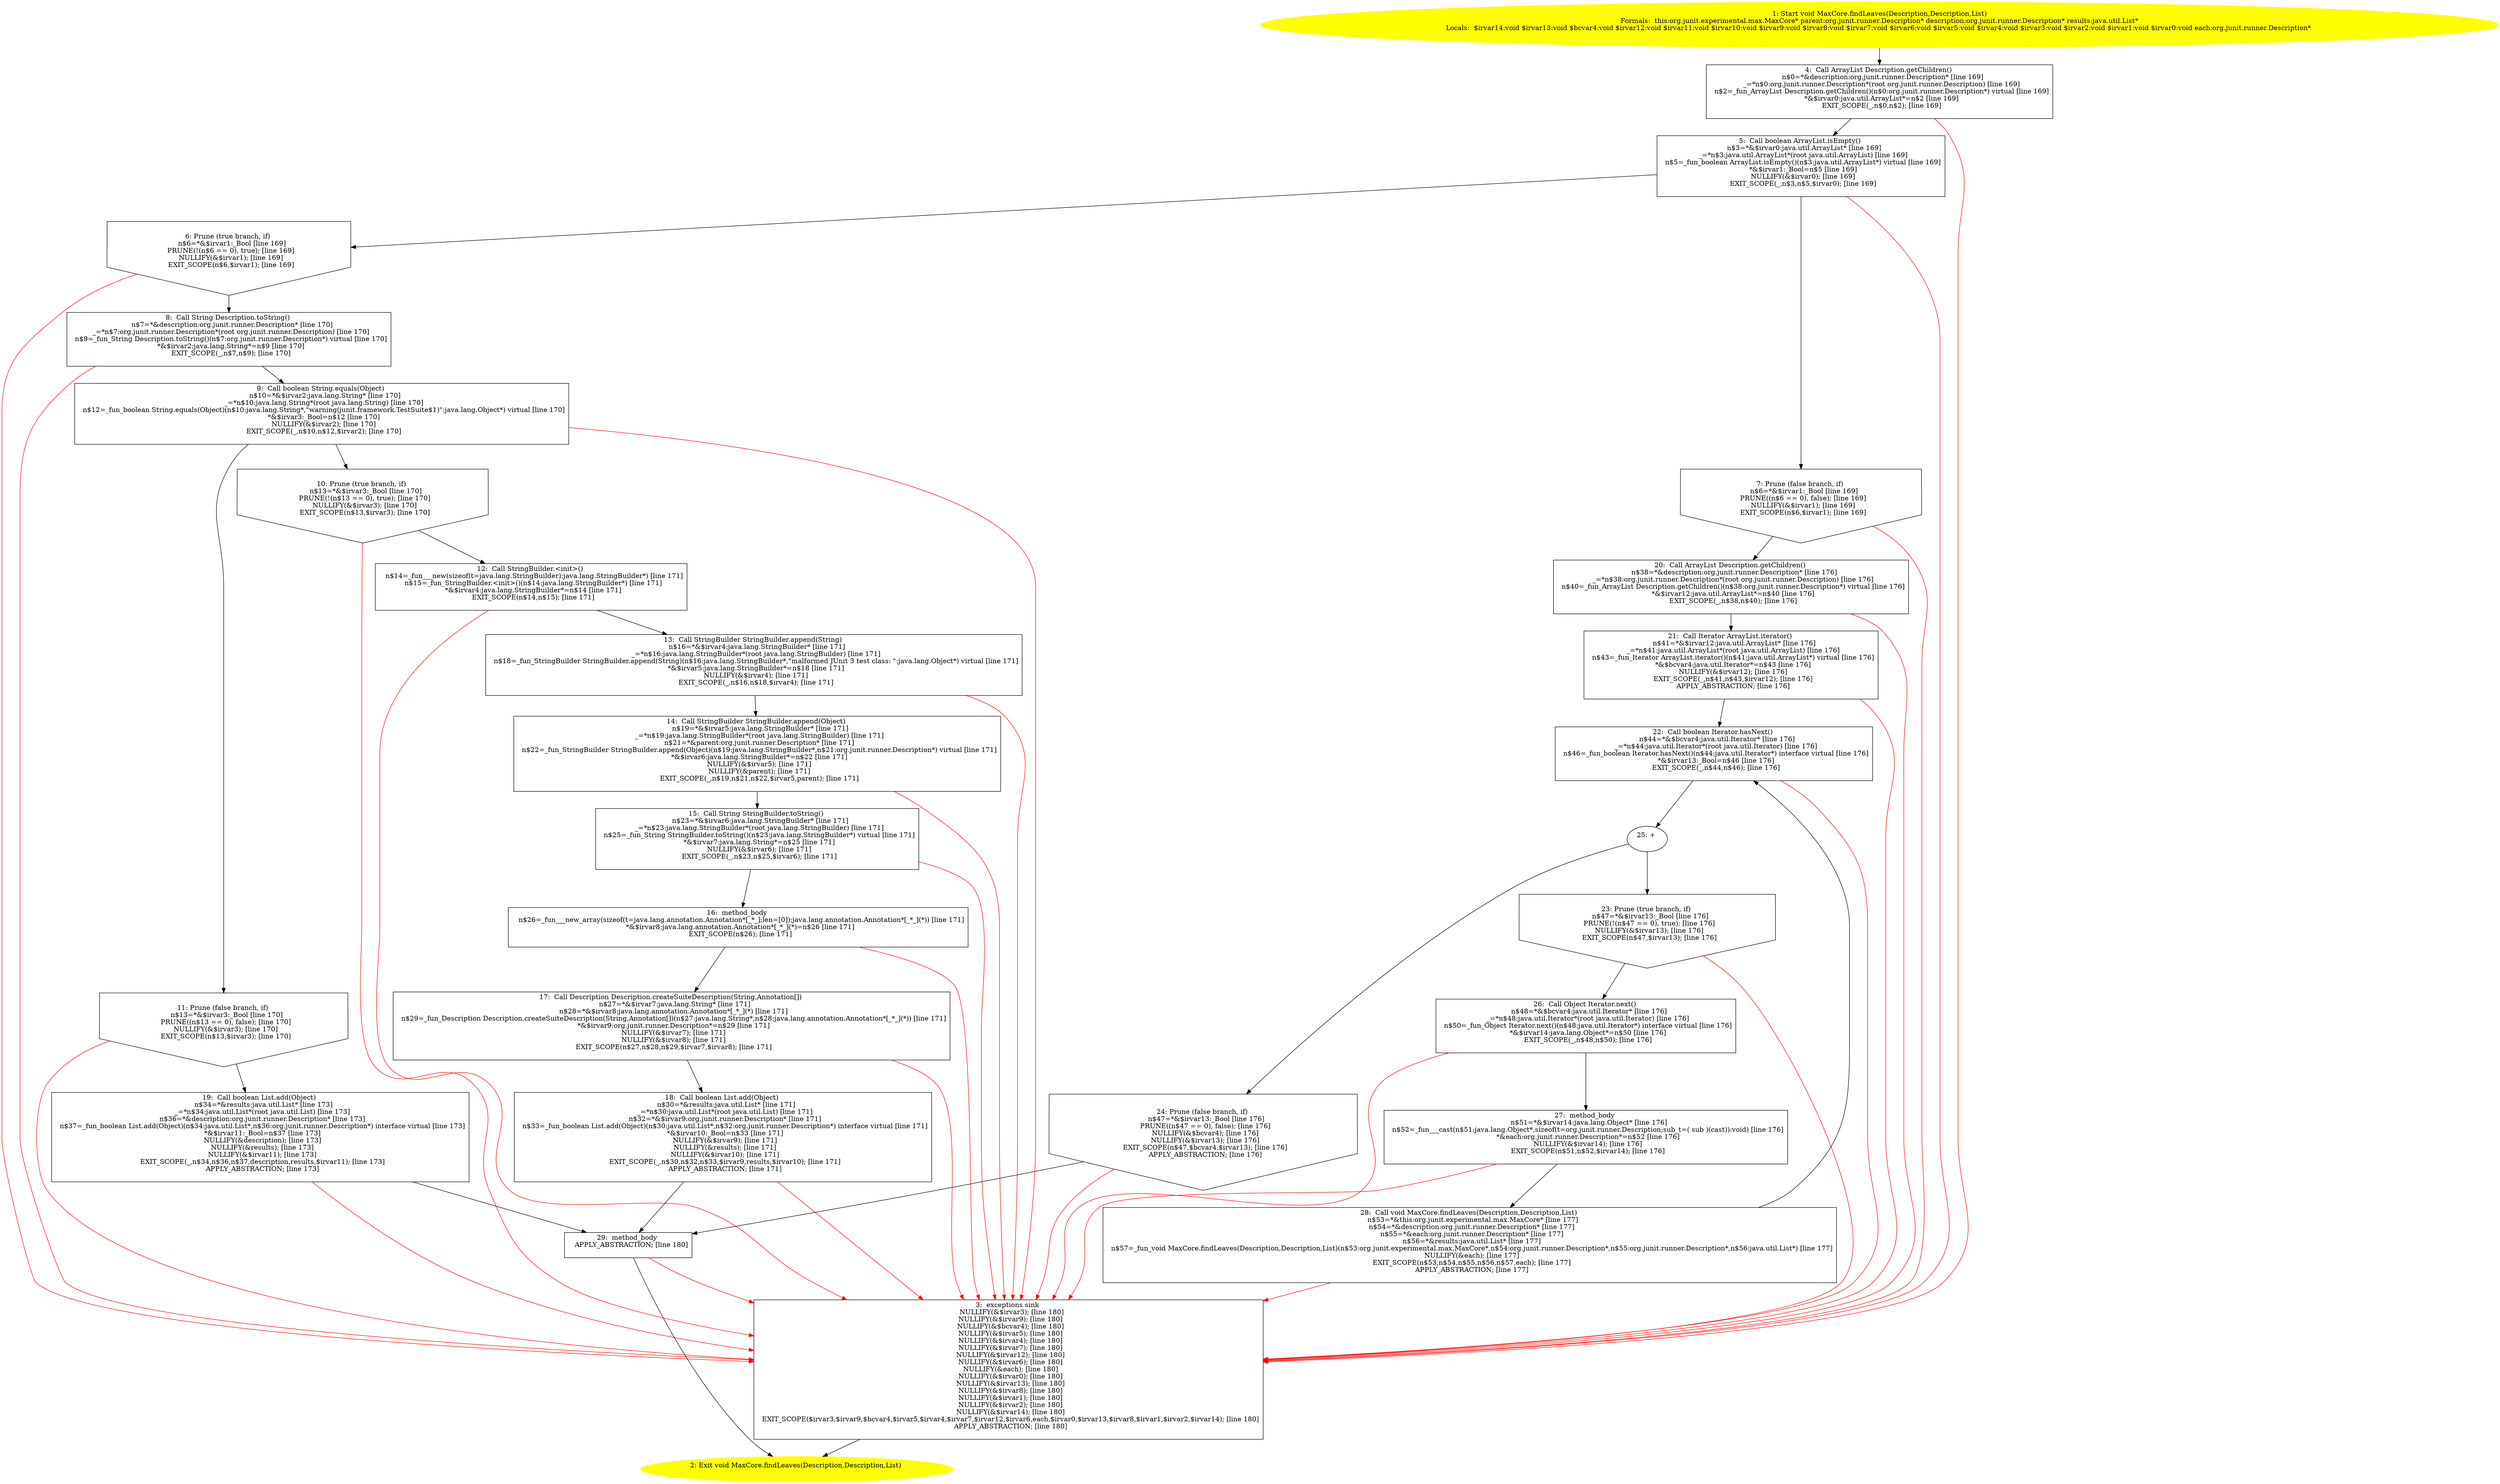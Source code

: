 /* @generated */
digraph cfg {
"org.junit.experimental.max.MaxCore.findLeaves(org.junit.runner.Description,org.junit.runner.Descript.fb6b1d20c315287fec76f5dd380b1573_1" [label="1: Start void MaxCore.findLeaves(Description,Description,List)\nFormals:  this:org.junit.experimental.max.MaxCore* parent:org.junit.runner.Description* description:org.junit.runner.Description* results:java.util.List*\nLocals:  $irvar14:void $irvar13:void $bcvar4:void $irvar12:void $irvar11:void $irvar10:void $irvar9:void $irvar8:void $irvar7:void $irvar6:void $irvar5:void $irvar4:void $irvar3:void $irvar2:void $irvar1:void $irvar0:void each:org.junit.runner.Description* \n  " color=yellow style=filled]
	

	 "org.junit.experimental.max.MaxCore.findLeaves(org.junit.runner.Description,org.junit.runner.Descript.fb6b1d20c315287fec76f5dd380b1573_1" -> "org.junit.experimental.max.MaxCore.findLeaves(org.junit.runner.Description,org.junit.runner.Descript.fb6b1d20c315287fec76f5dd380b1573_4" ;
"org.junit.experimental.max.MaxCore.findLeaves(org.junit.runner.Description,org.junit.runner.Descript.fb6b1d20c315287fec76f5dd380b1573_2" [label="2: Exit void MaxCore.findLeaves(Description,Description,List) \n  " color=yellow style=filled]
	

"org.junit.experimental.max.MaxCore.findLeaves(org.junit.runner.Description,org.junit.runner.Descript.fb6b1d20c315287fec76f5dd380b1573_3" [label="3:  exceptions sink \n   NULLIFY(&$irvar3); [line 180]\n  NULLIFY(&$irvar9); [line 180]\n  NULLIFY(&$bcvar4); [line 180]\n  NULLIFY(&$irvar5); [line 180]\n  NULLIFY(&$irvar4); [line 180]\n  NULLIFY(&$irvar7); [line 180]\n  NULLIFY(&$irvar12); [line 180]\n  NULLIFY(&$irvar6); [line 180]\n  NULLIFY(&each); [line 180]\n  NULLIFY(&$irvar0); [line 180]\n  NULLIFY(&$irvar13); [line 180]\n  NULLIFY(&$irvar8); [line 180]\n  NULLIFY(&$irvar1); [line 180]\n  NULLIFY(&$irvar2); [line 180]\n  NULLIFY(&$irvar14); [line 180]\n  EXIT_SCOPE($irvar3,$irvar9,$bcvar4,$irvar5,$irvar4,$irvar7,$irvar12,$irvar6,each,$irvar0,$irvar13,$irvar8,$irvar1,$irvar2,$irvar14); [line 180]\n  APPLY_ABSTRACTION; [line 180]\n " shape="box"]
	

	 "org.junit.experimental.max.MaxCore.findLeaves(org.junit.runner.Description,org.junit.runner.Descript.fb6b1d20c315287fec76f5dd380b1573_3" -> "org.junit.experimental.max.MaxCore.findLeaves(org.junit.runner.Description,org.junit.runner.Descript.fb6b1d20c315287fec76f5dd380b1573_2" ;
"org.junit.experimental.max.MaxCore.findLeaves(org.junit.runner.Description,org.junit.runner.Descript.fb6b1d20c315287fec76f5dd380b1573_4" [label="4:  Call ArrayList Description.getChildren() \n   n$0=*&description:org.junit.runner.Description* [line 169]\n  _=*n$0:org.junit.runner.Description*(root org.junit.runner.Description) [line 169]\n  n$2=_fun_ArrayList Description.getChildren()(n$0:org.junit.runner.Description*) virtual [line 169]\n  *&$irvar0:java.util.ArrayList*=n$2 [line 169]\n  EXIT_SCOPE(_,n$0,n$2); [line 169]\n " shape="box"]
	

	 "org.junit.experimental.max.MaxCore.findLeaves(org.junit.runner.Description,org.junit.runner.Descript.fb6b1d20c315287fec76f5dd380b1573_4" -> "org.junit.experimental.max.MaxCore.findLeaves(org.junit.runner.Description,org.junit.runner.Descript.fb6b1d20c315287fec76f5dd380b1573_5" ;
	 "org.junit.experimental.max.MaxCore.findLeaves(org.junit.runner.Description,org.junit.runner.Descript.fb6b1d20c315287fec76f5dd380b1573_4" -> "org.junit.experimental.max.MaxCore.findLeaves(org.junit.runner.Description,org.junit.runner.Descript.fb6b1d20c315287fec76f5dd380b1573_3" [color="red" ];
"org.junit.experimental.max.MaxCore.findLeaves(org.junit.runner.Description,org.junit.runner.Descript.fb6b1d20c315287fec76f5dd380b1573_5" [label="5:  Call boolean ArrayList.isEmpty() \n   n$3=*&$irvar0:java.util.ArrayList* [line 169]\n  _=*n$3:java.util.ArrayList*(root java.util.ArrayList) [line 169]\n  n$5=_fun_boolean ArrayList.isEmpty()(n$3:java.util.ArrayList*) virtual [line 169]\n  *&$irvar1:_Bool=n$5 [line 169]\n  NULLIFY(&$irvar0); [line 169]\n  EXIT_SCOPE(_,n$3,n$5,$irvar0); [line 169]\n " shape="box"]
	

	 "org.junit.experimental.max.MaxCore.findLeaves(org.junit.runner.Description,org.junit.runner.Descript.fb6b1d20c315287fec76f5dd380b1573_5" -> "org.junit.experimental.max.MaxCore.findLeaves(org.junit.runner.Description,org.junit.runner.Descript.fb6b1d20c315287fec76f5dd380b1573_6" ;
	 "org.junit.experimental.max.MaxCore.findLeaves(org.junit.runner.Description,org.junit.runner.Descript.fb6b1d20c315287fec76f5dd380b1573_5" -> "org.junit.experimental.max.MaxCore.findLeaves(org.junit.runner.Description,org.junit.runner.Descript.fb6b1d20c315287fec76f5dd380b1573_7" ;
	 "org.junit.experimental.max.MaxCore.findLeaves(org.junit.runner.Description,org.junit.runner.Descript.fb6b1d20c315287fec76f5dd380b1573_5" -> "org.junit.experimental.max.MaxCore.findLeaves(org.junit.runner.Description,org.junit.runner.Descript.fb6b1d20c315287fec76f5dd380b1573_3" [color="red" ];
"org.junit.experimental.max.MaxCore.findLeaves(org.junit.runner.Description,org.junit.runner.Descript.fb6b1d20c315287fec76f5dd380b1573_6" [label="6: Prune (true branch, if) \n   n$6=*&$irvar1:_Bool [line 169]\n  PRUNE(!(n$6 == 0), true); [line 169]\n  NULLIFY(&$irvar1); [line 169]\n  EXIT_SCOPE(n$6,$irvar1); [line 169]\n " shape="invhouse"]
	

	 "org.junit.experimental.max.MaxCore.findLeaves(org.junit.runner.Description,org.junit.runner.Descript.fb6b1d20c315287fec76f5dd380b1573_6" -> "org.junit.experimental.max.MaxCore.findLeaves(org.junit.runner.Description,org.junit.runner.Descript.fb6b1d20c315287fec76f5dd380b1573_8" ;
	 "org.junit.experimental.max.MaxCore.findLeaves(org.junit.runner.Description,org.junit.runner.Descript.fb6b1d20c315287fec76f5dd380b1573_6" -> "org.junit.experimental.max.MaxCore.findLeaves(org.junit.runner.Description,org.junit.runner.Descript.fb6b1d20c315287fec76f5dd380b1573_3" [color="red" ];
"org.junit.experimental.max.MaxCore.findLeaves(org.junit.runner.Description,org.junit.runner.Descript.fb6b1d20c315287fec76f5dd380b1573_7" [label="7: Prune (false branch, if) \n   n$6=*&$irvar1:_Bool [line 169]\n  PRUNE((n$6 == 0), false); [line 169]\n  NULLIFY(&$irvar1); [line 169]\n  EXIT_SCOPE(n$6,$irvar1); [line 169]\n " shape="invhouse"]
	

	 "org.junit.experimental.max.MaxCore.findLeaves(org.junit.runner.Description,org.junit.runner.Descript.fb6b1d20c315287fec76f5dd380b1573_7" -> "org.junit.experimental.max.MaxCore.findLeaves(org.junit.runner.Description,org.junit.runner.Descript.fb6b1d20c315287fec76f5dd380b1573_20" ;
	 "org.junit.experimental.max.MaxCore.findLeaves(org.junit.runner.Description,org.junit.runner.Descript.fb6b1d20c315287fec76f5dd380b1573_7" -> "org.junit.experimental.max.MaxCore.findLeaves(org.junit.runner.Description,org.junit.runner.Descript.fb6b1d20c315287fec76f5dd380b1573_3" [color="red" ];
"org.junit.experimental.max.MaxCore.findLeaves(org.junit.runner.Description,org.junit.runner.Descript.fb6b1d20c315287fec76f5dd380b1573_8" [label="8:  Call String Description.toString() \n   n$7=*&description:org.junit.runner.Description* [line 170]\n  _=*n$7:org.junit.runner.Description*(root org.junit.runner.Description) [line 170]\n  n$9=_fun_String Description.toString()(n$7:org.junit.runner.Description*) virtual [line 170]\n  *&$irvar2:java.lang.String*=n$9 [line 170]\n  EXIT_SCOPE(_,n$7,n$9); [line 170]\n " shape="box"]
	

	 "org.junit.experimental.max.MaxCore.findLeaves(org.junit.runner.Description,org.junit.runner.Descript.fb6b1d20c315287fec76f5dd380b1573_8" -> "org.junit.experimental.max.MaxCore.findLeaves(org.junit.runner.Description,org.junit.runner.Descript.fb6b1d20c315287fec76f5dd380b1573_9" ;
	 "org.junit.experimental.max.MaxCore.findLeaves(org.junit.runner.Description,org.junit.runner.Descript.fb6b1d20c315287fec76f5dd380b1573_8" -> "org.junit.experimental.max.MaxCore.findLeaves(org.junit.runner.Description,org.junit.runner.Descript.fb6b1d20c315287fec76f5dd380b1573_3" [color="red" ];
"org.junit.experimental.max.MaxCore.findLeaves(org.junit.runner.Description,org.junit.runner.Descript.fb6b1d20c315287fec76f5dd380b1573_9" [label="9:  Call boolean String.equals(Object) \n   n$10=*&$irvar2:java.lang.String* [line 170]\n  _=*n$10:java.lang.String*(root java.lang.String) [line 170]\n  n$12=_fun_boolean String.equals(Object)(n$10:java.lang.String*,\"warning(junit.framework.TestSuite$1)\":java.lang.Object*) virtual [line 170]\n  *&$irvar3:_Bool=n$12 [line 170]\n  NULLIFY(&$irvar2); [line 170]\n  EXIT_SCOPE(_,n$10,n$12,$irvar2); [line 170]\n " shape="box"]
	

	 "org.junit.experimental.max.MaxCore.findLeaves(org.junit.runner.Description,org.junit.runner.Descript.fb6b1d20c315287fec76f5dd380b1573_9" -> "org.junit.experimental.max.MaxCore.findLeaves(org.junit.runner.Description,org.junit.runner.Descript.fb6b1d20c315287fec76f5dd380b1573_10" ;
	 "org.junit.experimental.max.MaxCore.findLeaves(org.junit.runner.Description,org.junit.runner.Descript.fb6b1d20c315287fec76f5dd380b1573_9" -> "org.junit.experimental.max.MaxCore.findLeaves(org.junit.runner.Description,org.junit.runner.Descript.fb6b1d20c315287fec76f5dd380b1573_11" ;
	 "org.junit.experimental.max.MaxCore.findLeaves(org.junit.runner.Description,org.junit.runner.Descript.fb6b1d20c315287fec76f5dd380b1573_9" -> "org.junit.experimental.max.MaxCore.findLeaves(org.junit.runner.Description,org.junit.runner.Descript.fb6b1d20c315287fec76f5dd380b1573_3" [color="red" ];
"org.junit.experimental.max.MaxCore.findLeaves(org.junit.runner.Description,org.junit.runner.Descript.fb6b1d20c315287fec76f5dd380b1573_10" [label="10: Prune (true branch, if) \n   n$13=*&$irvar3:_Bool [line 170]\n  PRUNE(!(n$13 == 0), true); [line 170]\n  NULLIFY(&$irvar3); [line 170]\n  EXIT_SCOPE(n$13,$irvar3); [line 170]\n " shape="invhouse"]
	

	 "org.junit.experimental.max.MaxCore.findLeaves(org.junit.runner.Description,org.junit.runner.Descript.fb6b1d20c315287fec76f5dd380b1573_10" -> "org.junit.experimental.max.MaxCore.findLeaves(org.junit.runner.Description,org.junit.runner.Descript.fb6b1d20c315287fec76f5dd380b1573_12" ;
	 "org.junit.experimental.max.MaxCore.findLeaves(org.junit.runner.Description,org.junit.runner.Descript.fb6b1d20c315287fec76f5dd380b1573_10" -> "org.junit.experimental.max.MaxCore.findLeaves(org.junit.runner.Description,org.junit.runner.Descript.fb6b1d20c315287fec76f5dd380b1573_3" [color="red" ];
"org.junit.experimental.max.MaxCore.findLeaves(org.junit.runner.Description,org.junit.runner.Descript.fb6b1d20c315287fec76f5dd380b1573_11" [label="11: Prune (false branch, if) \n   n$13=*&$irvar3:_Bool [line 170]\n  PRUNE((n$13 == 0), false); [line 170]\n  NULLIFY(&$irvar3); [line 170]\n  EXIT_SCOPE(n$13,$irvar3); [line 170]\n " shape="invhouse"]
	

	 "org.junit.experimental.max.MaxCore.findLeaves(org.junit.runner.Description,org.junit.runner.Descript.fb6b1d20c315287fec76f5dd380b1573_11" -> "org.junit.experimental.max.MaxCore.findLeaves(org.junit.runner.Description,org.junit.runner.Descript.fb6b1d20c315287fec76f5dd380b1573_19" ;
	 "org.junit.experimental.max.MaxCore.findLeaves(org.junit.runner.Description,org.junit.runner.Descript.fb6b1d20c315287fec76f5dd380b1573_11" -> "org.junit.experimental.max.MaxCore.findLeaves(org.junit.runner.Description,org.junit.runner.Descript.fb6b1d20c315287fec76f5dd380b1573_3" [color="red" ];
"org.junit.experimental.max.MaxCore.findLeaves(org.junit.runner.Description,org.junit.runner.Descript.fb6b1d20c315287fec76f5dd380b1573_12" [label="12:  Call StringBuilder.<init>() \n   n$14=_fun___new(sizeof(t=java.lang.StringBuilder):java.lang.StringBuilder*) [line 171]\n  n$15=_fun_StringBuilder.<init>()(n$14:java.lang.StringBuilder*) [line 171]\n  *&$irvar4:java.lang.StringBuilder*=n$14 [line 171]\n  EXIT_SCOPE(n$14,n$15); [line 171]\n " shape="box"]
	

	 "org.junit.experimental.max.MaxCore.findLeaves(org.junit.runner.Description,org.junit.runner.Descript.fb6b1d20c315287fec76f5dd380b1573_12" -> "org.junit.experimental.max.MaxCore.findLeaves(org.junit.runner.Description,org.junit.runner.Descript.fb6b1d20c315287fec76f5dd380b1573_13" ;
	 "org.junit.experimental.max.MaxCore.findLeaves(org.junit.runner.Description,org.junit.runner.Descript.fb6b1d20c315287fec76f5dd380b1573_12" -> "org.junit.experimental.max.MaxCore.findLeaves(org.junit.runner.Description,org.junit.runner.Descript.fb6b1d20c315287fec76f5dd380b1573_3" [color="red" ];
"org.junit.experimental.max.MaxCore.findLeaves(org.junit.runner.Description,org.junit.runner.Descript.fb6b1d20c315287fec76f5dd380b1573_13" [label="13:  Call StringBuilder StringBuilder.append(String) \n   n$16=*&$irvar4:java.lang.StringBuilder* [line 171]\n  _=*n$16:java.lang.StringBuilder*(root java.lang.StringBuilder) [line 171]\n  n$18=_fun_StringBuilder StringBuilder.append(String)(n$16:java.lang.StringBuilder*,\"malformed JUnit 3 test class: \":java.lang.Object*) virtual [line 171]\n  *&$irvar5:java.lang.StringBuilder*=n$18 [line 171]\n  NULLIFY(&$irvar4); [line 171]\n  EXIT_SCOPE(_,n$16,n$18,$irvar4); [line 171]\n " shape="box"]
	

	 "org.junit.experimental.max.MaxCore.findLeaves(org.junit.runner.Description,org.junit.runner.Descript.fb6b1d20c315287fec76f5dd380b1573_13" -> "org.junit.experimental.max.MaxCore.findLeaves(org.junit.runner.Description,org.junit.runner.Descript.fb6b1d20c315287fec76f5dd380b1573_14" ;
	 "org.junit.experimental.max.MaxCore.findLeaves(org.junit.runner.Description,org.junit.runner.Descript.fb6b1d20c315287fec76f5dd380b1573_13" -> "org.junit.experimental.max.MaxCore.findLeaves(org.junit.runner.Description,org.junit.runner.Descript.fb6b1d20c315287fec76f5dd380b1573_3" [color="red" ];
"org.junit.experimental.max.MaxCore.findLeaves(org.junit.runner.Description,org.junit.runner.Descript.fb6b1d20c315287fec76f5dd380b1573_14" [label="14:  Call StringBuilder StringBuilder.append(Object) \n   n$19=*&$irvar5:java.lang.StringBuilder* [line 171]\n  _=*n$19:java.lang.StringBuilder*(root java.lang.StringBuilder) [line 171]\n  n$21=*&parent:org.junit.runner.Description* [line 171]\n  n$22=_fun_StringBuilder StringBuilder.append(Object)(n$19:java.lang.StringBuilder*,n$21:org.junit.runner.Description*) virtual [line 171]\n  *&$irvar6:java.lang.StringBuilder*=n$22 [line 171]\n  NULLIFY(&$irvar5); [line 171]\n  NULLIFY(&parent); [line 171]\n  EXIT_SCOPE(_,n$19,n$21,n$22,$irvar5,parent); [line 171]\n " shape="box"]
	

	 "org.junit.experimental.max.MaxCore.findLeaves(org.junit.runner.Description,org.junit.runner.Descript.fb6b1d20c315287fec76f5dd380b1573_14" -> "org.junit.experimental.max.MaxCore.findLeaves(org.junit.runner.Description,org.junit.runner.Descript.fb6b1d20c315287fec76f5dd380b1573_15" ;
	 "org.junit.experimental.max.MaxCore.findLeaves(org.junit.runner.Description,org.junit.runner.Descript.fb6b1d20c315287fec76f5dd380b1573_14" -> "org.junit.experimental.max.MaxCore.findLeaves(org.junit.runner.Description,org.junit.runner.Descript.fb6b1d20c315287fec76f5dd380b1573_3" [color="red" ];
"org.junit.experimental.max.MaxCore.findLeaves(org.junit.runner.Description,org.junit.runner.Descript.fb6b1d20c315287fec76f5dd380b1573_15" [label="15:  Call String StringBuilder.toString() \n   n$23=*&$irvar6:java.lang.StringBuilder* [line 171]\n  _=*n$23:java.lang.StringBuilder*(root java.lang.StringBuilder) [line 171]\n  n$25=_fun_String StringBuilder.toString()(n$23:java.lang.StringBuilder*) virtual [line 171]\n  *&$irvar7:java.lang.String*=n$25 [line 171]\n  NULLIFY(&$irvar6); [line 171]\n  EXIT_SCOPE(_,n$23,n$25,$irvar6); [line 171]\n " shape="box"]
	

	 "org.junit.experimental.max.MaxCore.findLeaves(org.junit.runner.Description,org.junit.runner.Descript.fb6b1d20c315287fec76f5dd380b1573_15" -> "org.junit.experimental.max.MaxCore.findLeaves(org.junit.runner.Description,org.junit.runner.Descript.fb6b1d20c315287fec76f5dd380b1573_16" ;
	 "org.junit.experimental.max.MaxCore.findLeaves(org.junit.runner.Description,org.junit.runner.Descript.fb6b1d20c315287fec76f5dd380b1573_15" -> "org.junit.experimental.max.MaxCore.findLeaves(org.junit.runner.Description,org.junit.runner.Descript.fb6b1d20c315287fec76f5dd380b1573_3" [color="red" ];
"org.junit.experimental.max.MaxCore.findLeaves(org.junit.runner.Description,org.junit.runner.Descript.fb6b1d20c315287fec76f5dd380b1573_16" [label="16:  method_body \n   n$26=_fun___new_array(sizeof(t=java.lang.annotation.Annotation*[_*_];len=[0]):java.lang.annotation.Annotation*[_*_](*)) [line 171]\n  *&$irvar8:java.lang.annotation.Annotation*[_*_](*)=n$26 [line 171]\n  EXIT_SCOPE(n$26); [line 171]\n " shape="box"]
	

	 "org.junit.experimental.max.MaxCore.findLeaves(org.junit.runner.Description,org.junit.runner.Descript.fb6b1d20c315287fec76f5dd380b1573_16" -> "org.junit.experimental.max.MaxCore.findLeaves(org.junit.runner.Description,org.junit.runner.Descript.fb6b1d20c315287fec76f5dd380b1573_17" ;
	 "org.junit.experimental.max.MaxCore.findLeaves(org.junit.runner.Description,org.junit.runner.Descript.fb6b1d20c315287fec76f5dd380b1573_16" -> "org.junit.experimental.max.MaxCore.findLeaves(org.junit.runner.Description,org.junit.runner.Descript.fb6b1d20c315287fec76f5dd380b1573_3" [color="red" ];
"org.junit.experimental.max.MaxCore.findLeaves(org.junit.runner.Description,org.junit.runner.Descript.fb6b1d20c315287fec76f5dd380b1573_17" [label="17:  Call Description Description.createSuiteDescription(String,Annotation[]) \n   n$27=*&$irvar7:java.lang.String* [line 171]\n  n$28=*&$irvar8:java.lang.annotation.Annotation*[_*_](*) [line 171]\n  n$29=_fun_Description Description.createSuiteDescription(String,Annotation[])(n$27:java.lang.String*,n$28:java.lang.annotation.Annotation*[_*_](*)) [line 171]\n  *&$irvar9:org.junit.runner.Description*=n$29 [line 171]\n  NULLIFY(&$irvar7); [line 171]\n  NULLIFY(&$irvar8); [line 171]\n  EXIT_SCOPE(n$27,n$28,n$29,$irvar7,$irvar8); [line 171]\n " shape="box"]
	

	 "org.junit.experimental.max.MaxCore.findLeaves(org.junit.runner.Description,org.junit.runner.Descript.fb6b1d20c315287fec76f5dd380b1573_17" -> "org.junit.experimental.max.MaxCore.findLeaves(org.junit.runner.Description,org.junit.runner.Descript.fb6b1d20c315287fec76f5dd380b1573_18" ;
	 "org.junit.experimental.max.MaxCore.findLeaves(org.junit.runner.Description,org.junit.runner.Descript.fb6b1d20c315287fec76f5dd380b1573_17" -> "org.junit.experimental.max.MaxCore.findLeaves(org.junit.runner.Description,org.junit.runner.Descript.fb6b1d20c315287fec76f5dd380b1573_3" [color="red" ];
"org.junit.experimental.max.MaxCore.findLeaves(org.junit.runner.Description,org.junit.runner.Descript.fb6b1d20c315287fec76f5dd380b1573_18" [label="18:  Call boolean List.add(Object) \n   n$30=*&results:java.util.List* [line 171]\n  _=*n$30:java.util.List*(root java.util.List) [line 171]\n  n$32=*&$irvar9:org.junit.runner.Description* [line 171]\n  n$33=_fun_boolean List.add(Object)(n$30:java.util.List*,n$32:org.junit.runner.Description*) interface virtual [line 171]\n  *&$irvar10:_Bool=n$33 [line 171]\n  NULLIFY(&$irvar9); [line 171]\n  NULLIFY(&results); [line 171]\n  NULLIFY(&$irvar10); [line 171]\n  EXIT_SCOPE(_,n$30,n$32,n$33,$irvar9,results,$irvar10); [line 171]\n  APPLY_ABSTRACTION; [line 171]\n " shape="box"]
	

	 "org.junit.experimental.max.MaxCore.findLeaves(org.junit.runner.Description,org.junit.runner.Descript.fb6b1d20c315287fec76f5dd380b1573_18" -> "org.junit.experimental.max.MaxCore.findLeaves(org.junit.runner.Description,org.junit.runner.Descript.fb6b1d20c315287fec76f5dd380b1573_29" ;
	 "org.junit.experimental.max.MaxCore.findLeaves(org.junit.runner.Description,org.junit.runner.Descript.fb6b1d20c315287fec76f5dd380b1573_18" -> "org.junit.experimental.max.MaxCore.findLeaves(org.junit.runner.Description,org.junit.runner.Descript.fb6b1d20c315287fec76f5dd380b1573_3" [color="red" ];
"org.junit.experimental.max.MaxCore.findLeaves(org.junit.runner.Description,org.junit.runner.Descript.fb6b1d20c315287fec76f5dd380b1573_19" [label="19:  Call boolean List.add(Object) \n   n$34=*&results:java.util.List* [line 173]\n  _=*n$34:java.util.List*(root java.util.List) [line 173]\n  n$36=*&description:org.junit.runner.Description* [line 173]\n  n$37=_fun_boolean List.add(Object)(n$34:java.util.List*,n$36:org.junit.runner.Description*) interface virtual [line 173]\n  *&$irvar11:_Bool=n$37 [line 173]\n  NULLIFY(&description); [line 173]\n  NULLIFY(&results); [line 173]\n  NULLIFY(&$irvar11); [line 173]\n  EXIT_SCOPE(_,n$34,n$36,n$37,description,results,$irvar11); [line 173]\n  APPLY_ABSTRACTION; [line 173]\n " shape="box"]
	

	 "org.junit.experimental.max.MaxCore.findLeaves(org.junit.runner.Description,org.junit.runner.Descript.fb6b1d20c315287fec76f5dd380b1573_19" -> "org.junit.experimental.max.MaxCore.findLeaves(org.junit.runner.Description,org.junit.runner.Descript.fb6b1d20c315287fec76f5dd380b1573_29" ;
	 "org.junit.experimental.max.MaxCore.findLeaves(org.junit.runner.Description,org.junit.runner.Descript.fb6b1d20c315287fec76f5dd380b1573_19" -> "org.junit.experimental.max.MaxCore.findLeaves(org.junit.runner.Description,org.junit.runner.Descript.fb6b1d20c315287fec76f5dd380b1573_3" [color="red" ];
"org.junit.experimental.max.MaxCore.findLeaves(org.junit.runner.Description,org.junit.runner.Descript.fb6b1d20c315287fec76f5dd380b1573_20" [label="20:  Call ArrayList Description.getChildren() \n   n$38=*&description:org.junit.runner.Description* [line 176]\n  _=*n$38:org.junit.runner.Description*(root org.junit.runner.Description) [line 176]\n  n$40=_fun_ArrayList Description.getChildren()(n$38:org.junit.runner.Description*) virtual [line 176]\n  *&$irvar12:java.util.ArrayList*=n$40 [line 176]\n  EXIT_SCOPE(_,n$38,n$40); [line 176]\n " shape="box"]
	

	 "org.junit.experimental.max.MaxCore.findLeaves(org.junit.runner.Description,org.junit.runner.Descript.fb6b1d20c315287fec76f5dd380b1573_20" -> "org.junit.experimental.max.MaxCore.findLeaves(org.junit.runner.Description,org.junit.runner.Descript.fb6b1d20c315287fec76f5dd380b1573_21" ;
	 "org.junit.experimental.max.MaxCore.findLeaves(org.junit.runner.Description,org.junit.runner.Descript.fb6b1d20c315287fec76f5dd380b1573_20" -> "org.junit.experimental.max.MaxCore.findLeaves(org.junit.runner.Description,org.junit.runner.Descript.fb6b1d20c315287fec76f5dd380b1573_3" [color="red" ];
"org.junit.experimental.max.MaxCore.findLeaves(org.junit.runner.Description,org.junit.runner.Descript.fb6b1d20c315287fec76f5dd380b1573_21" [label="21:  Call Iterator ArrayList.iterator() \n   n$41=*&$irvar12:java.util.ArrayList* [line 176]\n  _=*n$41:java.util.ArrayList*(root java.util.ArrayList) [line 176]\n  n$43=_fun_Iterator ArrayList.iterator()(n$41:java.util.ArrayList*) virtual [line 176]\n  *&$bcvar4:java.util.Iterator*=n$43 [line 176]\n  NULLIFY(&$irvar12); [line 176]\n  EXIT_SCOPE(_,n$41,n$43,$irvar12); [line 176]\n  APPLY_ABSTRACTION; [line 176]\n " shape="box"]
	

	 "org.junit.experimental.max.MaxCore.findLeaves(org.junit.runner.Description,org.junit.runner.Descript.fb6b1d20c315287fec76f5dd380b1573_21" -> "org.junit.experimental.max.MaxCore.findLeaves(org.junit.runner.Description,org.junit.runner.Descript.fb6b1d20c315287fec76f5dd380b1573_22" ;
	 "org.junit.experimental.max.MaxCore.findLeaves(org.junit.runner.Description,org.junit.runner.Descript.fb6b1d20c315287fec76f5dd380b1573_21" -> "org.junit.experimental.max.MaxCore.findLeaves(org.junit.runner.Description,org.junit.runner.Descript.fb6b1d20c315287fec76f5dd380b1573_3" [color="red" ];
"org.junit.experimental.max.MaxCore.findLeaves(org.junit.runner.Description,org.junit.runner.Descript.fb6b1d20c315287fec76f5dd380b1573_22" [label="22:  Call boolean Iterator.hasNext() \n   n$44=*&$bcvar4:java.util.Iterator* [line 176]\n  _=*n$44:java.util.Iterator*(root java.util.Iterator) [line 176]\n  n$46=_fun_boolean Iterator.hasNext()(n$44:java.util.Iterator*) interface virtual [line 176]\n  *&$irvar13:_Bool=n$46 [line 176]\n  EXIT_SCOPE(_,n$44,n$46); [line 176]\n " shape="box"]
	

	 "org.junit.experimental.max.MaxCore.findLeaves(org.junit.runner.Description,org.junit.runner.Descript.fb6b1d20c315287fec76f5dd380b1573_22" -> "org.junit.experimental.max.MaxCore.findLeaves(org.junit.runner.Description,org.junit.runner.Descript.fb6b1d20c315287fec76f5dd380b1573_25" ;
	 "org.junit.experimental.max.MaxCore.findLeaves(org.junit.runner.Description,org.junit.runner.Descript.fb6b1d20c315287fec76f5dd380b1573_22" -> "org.junit.experimental.max.MaxCore.findLeaves(org.junit.runner.Description,org.junit.runner.Descript.fb6b1d20c315287fec76f5dd380b1573_3" [color="red" ];
"org.junit.experimental.max.MaxCore.findLeaves(org.junit.runner.Description,org.junit.runner.Descript.fb6b1d20c315287fec76f5dd380b1573_23" [label="23: Prune (true branch, if) \n   n$47=*&$irvar13:_Bool [line 176]\n  PRUNE(!(n$47 == 0), true); [line 176]\n  NULLIFY(&$irvar13); [line 176]\n  EXIT_SCOPE(n$47,$irvar13); [line 176]\n " shape="invhouse"]
	

	 "org.junit.experimental.max.MaxCore.findLeaves(org.junit.runner.Description,org.junit.runner.Descript.fb6b1d20c315287fec76f5dd380b1573_23" -> "org.junit.experimental.max.MaxCore.findLeaves(org.junit.runner.Description,org.junit.runner.Descript.fb6b1d20c315287fec76f5dd380b1573_26" ;
	 "org.junit.experimental.max.MaxCore.findLeaves(org.junit.runner.Description,org.junit.runner.Descript.fb6b1d20c315287fec76f5dd380b1573_23" -> "org.junit.experimental.max.MaxCore.findLeaves(org.junit.runner.Description,org.junit.runner.Descript.fb6b1d20c315287fec76f5dd380b1573_3" [color="red" ];
"org.junit.experimental.max.MaxCore.findLeaves(org.junit.runner.Description,org.junit.runner.Descript.fb6b1d20c315287fec76f5dd380b1573_24" [label="24: Prune (false branch, if) \n   n$47=*&$irvar13:_Bool [line 176]\n  PRUNE((n$47 == 0), false); [line 176]\n  NULLIFY(&$bcvar4); [line 176]\n  NULLIFY(&$irvar13); [line 176]\n  EXIT_SCOPE(n$47,$bcvar4,$irvar13); [line 176]\n  APPLY_ABSTRACTION; [line 176]\n " shape="invhouse"]
	

	 "org.junit.experimental.max.MaxCore.findLeaves(org.junit.runner.Description,org.junit.runner.Descript.fb6b1d20c315287fec76f5dd380b1573_24" -> "org.junit.experimental.max.MaxCore.findLeaves(org.junit.runner.Description,org.junit.runner.Descript.fb6b1d20c315287fec76f5dd380b1573_29" ;
	 "org.junit.experimental.max.MaxCore.findLeaves(org.junit.runner.Description,org.junit.runner.Descript.fb6b1d20c315287fec76f5dd380b1573_24" -> "org.junit.experimental.max.MaxCore.findLeaves(org.junit.runner.Description,org.junit.runner.Descript.fb6b1d20c315287fec76f5dd380b1573_3" [color="red" ];
"org.junit.experimental.max.MaxCore.findLeaves(org.junit.runner.Description,org.junit.runner.Descript.fb6b1d20c315287fec76f5dd380b1573_25" [label="25: + \n  " ]
	

	 "org.junit.experimental.max.MaxCore.findLeaves(org.junit.runner.Description,org.junit.runner.Descript.fb6b1d20c315287fec76f5dd380b1573_25" -> "org.junit.experimental.max.MaxCore.findLeaves(org.junit.runner.Description,org.junit.runner.Descript.fb6b1d20c315287fec76f5dd380b1573_23" ;
	 "org.junit.experimental.max.MaxCore.findLeaves(org.junit.runner.Description,org.junit.runner.Descript.fb6b1d20c315287fec76f5dd380b1573_25" -> "org.junit.experimental.max.MaxCore.findLeaves(org.junit.runner.Description,org.junit.runner.Descript.fb6b1d20c315287fec76f5dd380b1573_24" ;
"org.junit.experimental.max.MaxCore.findLeaves(org.junit.runner.Description,org.junit.runner.Descript.fb6b1d20c315287fec76f5dd380b1573_26" [label="26:  Call Object Iterator.next() \n   n$48=*&$bcvar4:java.util.Iterator* [line 176]\n  _=*n$48:java.util.Iterator*(root java.util.Iterator) [line 176]\n  n$50=_fun_Object Iterator.next()(n$48:java.util.Iterator*) interface virtual [line 176]\n  *&$irvar14:java.lang.Object*=n$50 [line 176]\n  EXIT_SCOPE(_,n$48,n$50); [line 176]\n " shape="box"]
	

	 "org.junit.experimental.max.MaxCore.findLeaves(org.junit.runner.Description,org.junit.runner.Descript.fb6b1d20c315287fec76f5dd380b1573_26" -> "org.junit.experimental.max.MaxCore.findLeaves(org.junit.runner.Description,org.junit.runner.Descript.fb6b1d20c315287fec76f5dd380b1573_27" ;
	 "org.junit.experimental.max.MaxCore.findLeaves(org.junit.runner.Description,org.junit.runner.Descript.fb6b1d20c315287fec76f5dd380b1573_26" -> "org.junit.experimental.max.MaxCore.findLeaves(org.junit.runner.Description,org.junit.runner.Descript.fb6b1d20c315287fec76f5dd380b1573_3" [color="red" ];
"org.junit.experimental.max.MaxCore.findLeaves(org.junit.runner.Description,org.junit.runner.Descript.fb6b1d20c315287fec76f5dd380b1573_27" [label="27:  method_body \n   n$51=*&$irvar14:java.lang.Object* [line 176]\n  n$52=_fun___cast(n$51:java.lang.Object*,sizeof(t=org.junit.runner.Description;sub_t=( sub )(cast)):void) [line 176]\n  *&each:org.junit.runner.Description*=n$52 [line 176]\n  NULLIFY(&$irvar14); [line 176]\n  EXIT_SCOPE(n$51,n$52,$irvar14); [line 176]\n " shape="box"]
	

	 "org.junit.experimental.max.MaxCore.findLeaves(org.junit.runner.Description,org.junit.runner.Descript.fb6b1d20c315287fec76f5dd380b1573_27" -> "org.junit.experimental.max.MaxCore.findLeaves(org.junit.runner.Description,org.junit.runner.Descript.fb6b1d20c315287fec76f5dd380b1573_28" ;
	 "org.junit.experimental.max.MaxCore.findLeaves(org.junit.runner.Description,org.junit.runner.Descript.fb6b1d20c315287fec76f5dd380b1573_27" -> "org.junit.experimental.max.MaxCore.findLeaves(org.junit.runner.Description,org.junit.runner.Descript.fb6b1d20c315287fec76f5dd380b1573_3" [color="red" ];
"org.junit.experimental.max.MaxCore.findLeaves(org.junit.runner.Description,org.junit.runner.Descript.fb6b1d20c315287fec76f5dd380b1573_28" [label="28:  Call void MaxCore.findLeaves(Description,Description,List) \n   n$53=*&this:org.junit.experimental.max.MaxCore* [line 177]\n  n$54=*&description:org.junit.runner.Description* [line 177]\n  n$55=*&each:org.junit.runner.Description* [line 177]\n  n$56=*&results:java.util.List* [line 177]\n  n$57=_fun_void MaxCore.findLeaves(Description,Description,List)(n$53:org.junit.experimental.max.MaxCore*,n$54:org.junit.runner.Description*,n$55:org.junit.runner.Description*,n$56:java.util.List*) [line 177]\n  NULLIFY(&each); [line 177]\n  EXIT_SCOPE(n$53,n$54,n$55,n$56,n$57,each); [line 177]\n  APPLY_ABSTRACTION; [line 177]\n " shape="box"]
	

	 "org.junit.experimental.max.MaxCore.findLeaves(org.junit.runner.Description,org.junit.runner.Descript.fb6b1d20c315287fec76f5dd380b1573_28" -> "org.junit.experimental.max.MaxCore.findLeaves(org.junit.runner.Description,org.junit.runner.Descript.fb6b1d20c315287fec76f5dd380b1573_22" ;
	 "org.junit.experimental.max.MaxCore.findLeaves(org.junit.runner.Description,org.junit.runner.Descript.fb6b1d20c315287fec76f5dd380b1573_28" -> "org.junit.experimental.max.MaxCore.findLeaves(org.junit.runner.Description,org.junit.runner.Descript.fb6b1d20c315287fec76f5dd380b1573_3" [color="red" ];
"org.junit.experimental.max.MaxCore.findLeaves(org.junit.runner.Description,org.junit.runner.Descript.fb6b1d20c315287fec76f5dd380b1573_29" [label="29:  method_body \n   APPLY_ABSTRACTION; [line 180]\n " shape="box"]
	

	 "org.junit.experimental.max.MaxCore.findLeaves(org.junit.runner.Description,org.junit.runner.Descript.fb6b1d20c315287fec76f5dd380b1573_29" -> "org.junit.experimental.max.MaxCore.findLeaves(org.junit.runner.Description,org.junit.runner.Descript.fb6b1d20c315287fec76f5dd380b1573_2" ;
	 "org.junit.experimental.max.MaxCore.findLeaves(org.junit.runner.Description,org.junit.runner.Descript.fb6b1d20c315287fec76f5dd380b1573_29" -> "org.junit.experimental.max.MaxCore.findLeaves(org.junit.runner.Description,org.junit.runner.Descript.fb6b1d20c315287fec76f5dd380b1573_3" [color="red" ];
}

